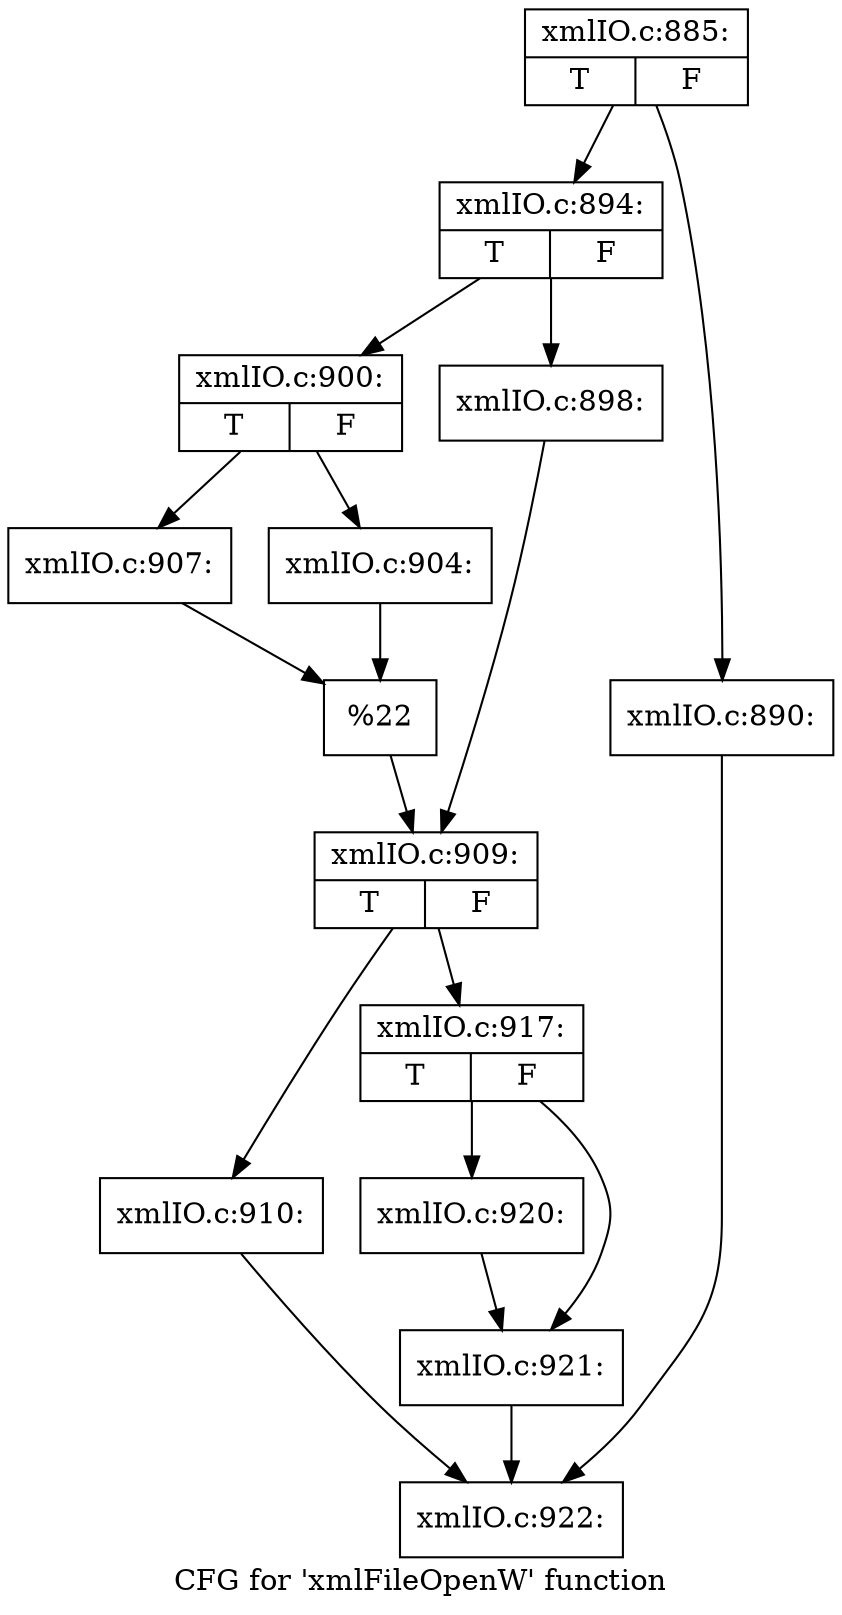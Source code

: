 digraph "CFG for 'xmlFileOpenW' function" {
	label="CFG for 'xmlFileOpenW' function";

	Node0x55ed34874740 [shape=record,label="{xmlIO.c:885:|{<s0>T|<s1>F}}"];
	Node0x55ed34874740 -> Node0x55ed34876570;
	Node0x55ed34874740 -> Node0x55ed34876230;
	Node0x55ed34876230 [shape=record,label="{xmlIO.c:890:}"];
	Node0x55ed34876230 -> Node0x55ed34877cb0;
	Node0x55ed34876570 [shape=record,label="{xmlIO.c:894:|{<s0>T|<s1>F}}"];
	Node0x55ed34876570 -> Node0x55ed347c78f0;
	Node0x55ed34876570 -> Node0x55ed347c7850;
	Node0x55ed347c7850 [shape=record,label="{xmlIO.c:898:}"];
	Node0x55ed347c7850 -> Node0x55ed347c78a0;
	Node0x55ed347c78f0 [shape=record,label="{xmlIO.c:900:|{<s0>T|<s1>F}}"];
	Node0x55ed347c78f0 -> Node0x55ed3487ac20;
	Node0x55ed347c78f0 -> Node0x55ed3487ab80;
	Node0x55ed3487ab80 [shape=record,label="{xmlIO.c:904:}"];
	Node0x55ed3487ab80 -> Node0x55ed3487abd0;
	Node0x55ed3487ac20 [shape=record,label="{xmlIO.c:907:}"];
	Node0x55ed3487ac20 -> Node0x55ed3487abd0;
	Node0x55ed3487abd0 [shape=record,label="{%22}"];
	Node0x55ed3487abd0 -> Node0x55ed347c78a0;
	Node0x55ed347c78a0 [shape=record,label="{xmlIO.c:909:|{<s0>T|<s1>F}}"];
	Node0x55ed347c78a0 -> Node0x55ed3487b6e0;
	Node0x55ed347c78a0 -> Node0x55ed3487b730;
	Node0x55ed3487b6e0 [shape=record,label="{xmlIO.c:910:}"];
	Node0x55ed3487b6e0 -> Node0x55ed34877cb0;
	Node0x55ed3487b730 [shape=record,label="{xmlIO.c:917:|{<s0>T|<s1>F}}"];
	Node0x55ed3487b730 -> Node0x55ed3487bed0;
	Node0x55ed3487b730 -> Node0x55ed3487bf20;
	Node0x55ed3487bed0 [shape=record,label="{xmlIO.c:920:}"];
	Node0x55ed3487bed0 -> Node0x55ed3487bf20;
	Node0x55ed3487bf20 [shape=record,label="{xmlIO.c:921:}"];
	Node0x55ed3487bf20 -> Node0x55ed34877cb0;
	Node0x55ed34877cb0 [shape=record,label="{xmlIO.c:922:}"];
}
